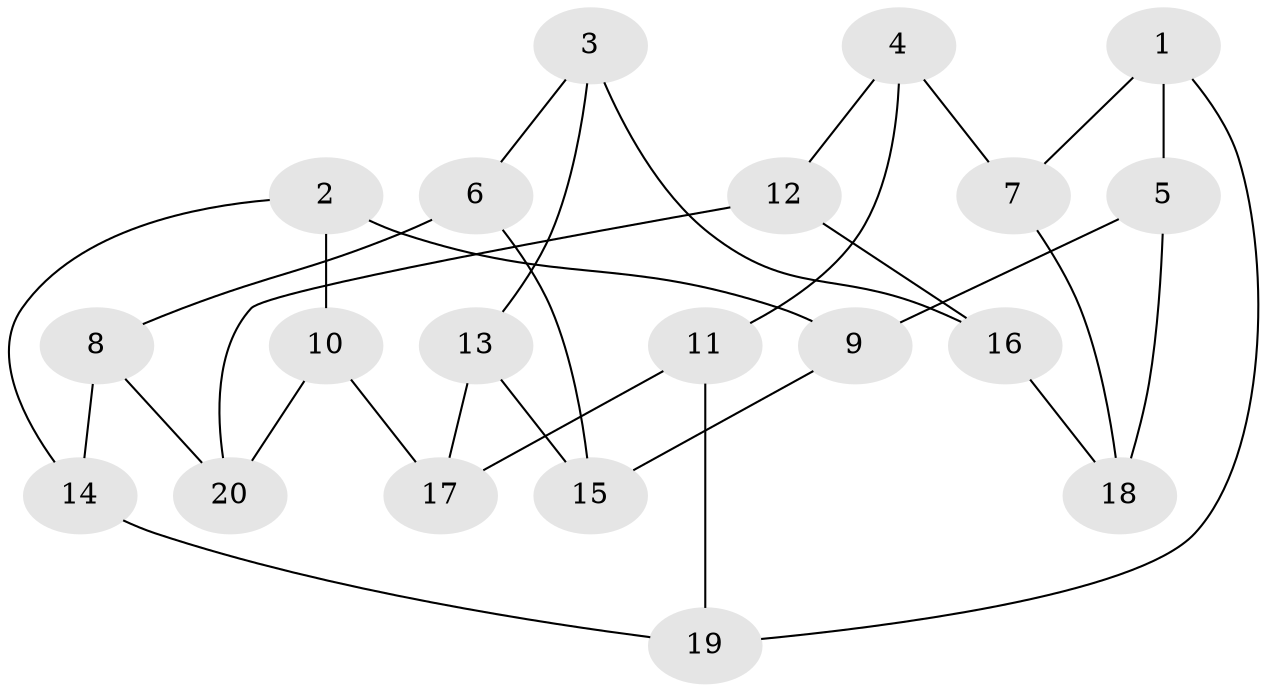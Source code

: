 // Generated by graph-tools (version 1.1) at 2025/46/02/15/25 05:46:28]
// undirected, 20 vertices, 30 edges
graph export_dot {
graph [start="1"]
  node [color=gray90,style=filled];
  1;
  2;
  3;
  4;
  5;
  6;
  7;
  8;
  9;
  10;
  11;
  12;
  13;
  14;
  15;
  16;
  17;
  18;
  19;
  20;
  1 -- 5;
  1 -- 19;
  1 -- 7;
  2 -- 10;
  2 -- 14;
  2 -- 9;
  3 -- 16;
  3 -- 6;
  3 -- 13;
  4 -- 7;
  4 -- 12;
  4 -- 11;
  5 -- 18;
  5 -- 9;
  6 -- 15;
  6 -- 8;
  7 -- 18;
  8 -- 14;
  8 -- 20;
  9 -- 15;
  10 -- 20;
  10 -- 17;
  11 -- 17;
  11 -- 19;
  12 -- 16;
  12 -- 20;
  13 -- 17;
  13 -- 15;
  14 -- 19;
  16 -- 18;
}
